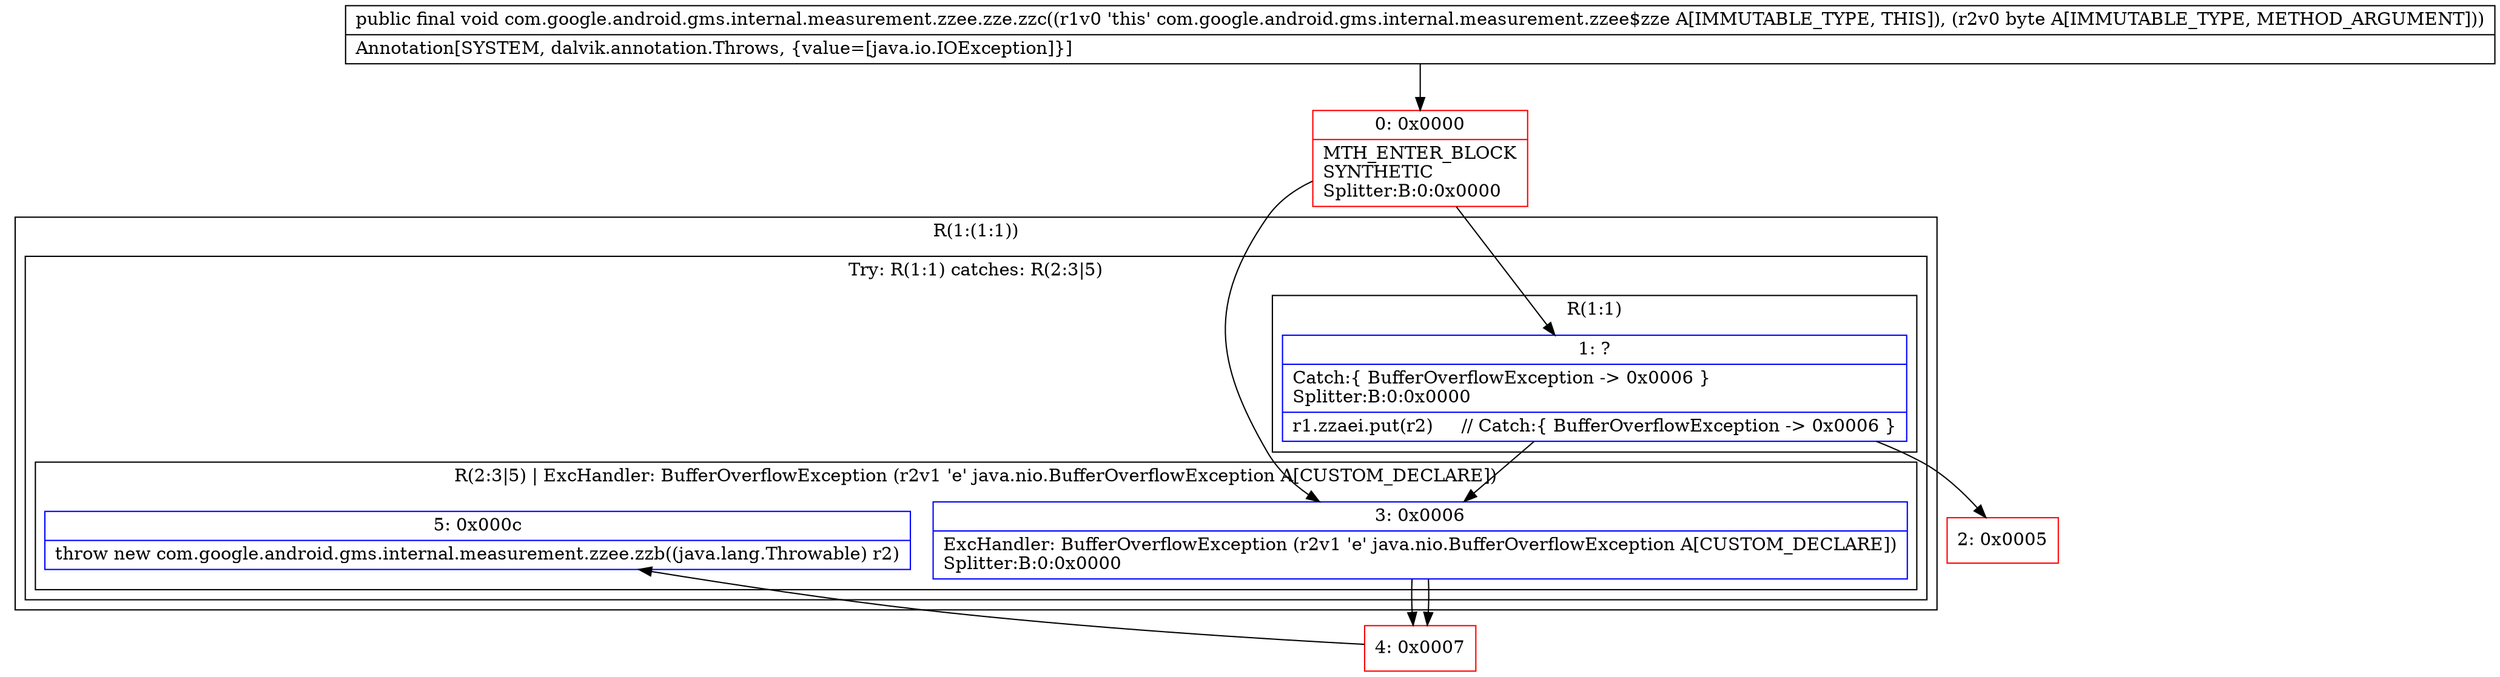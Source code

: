 digraph "CFG forcom.google.android.gms.internal.measurement.zzee.zze.zzc(B)V" {
subgraph cluster_Region_1216034501 {
label = "R(1:(1:1))";
node [shape=record,color=blue];
subgraph cluster_TryCatchRegion_2120355548 {
label = "Try: R(1:1) catches: R(2:3|5)";
node [shape=record,color=blue];
subgraph cluster_Region_105454201 {
label = "R(1:1)";
node [shape=record,color=blue];
Node_1 [shape=record,label="{1\:\ ?|Catch:\{ BufferOverflowException \-\> 0x0006 \}\lSplitter:B:0:0x0000\l|r1.zzaei.put(r2)     \/\/ Catch:\{ BufferOverflowException \-\> 0x0006 \}\l}"];
}
subgraph cluster_Region_686642621 {
label = "R(2:3|5) | ExcHandler: BufferOverflowException (r2v1 'e' java.nio.BufferOverflowException A[CUSTOM_DECLARE])\l";
node [shape=record,color=blue];
Node_3 [shape=record,label="{3\:\ 0x0006|ExcHandler: BufferOverflowException (r2v1 'e' java.nio.BufferOverflowException A[CUSTOM_DECLARE])\lSplitter:B:0:0x0000\l}"];
Node_5 [shape=record,label="{5\:\ 0x000c|throw new com.google.android.gms.internal.measurement.zzee.zzb((java.lang.Throwable) r2)\l}"];
}
}
}
subgraph cluster_Region_686642621 {
label = "R(2:3|5) | ExcHandler: BufferOverflowException (r2v1 'e' java.nio.BufferOverflowException A[CUSTOM_DECLARE])\l";
node [shape=record,color=blue];
Node_3 [shape=record,label="{3\:\ 0x0006|ExcHandler: BufferOverflowException (r2v1 'e' java.nio.BufferOverflowException A[CUSTOM_DECLARE])\lSplitter:B:0:0x0000\l}"];
Node_5 [shape=record,label="{5\:\ 0x000c|throw new com.google.android.gms.internal.measurement.zzee.zzb((java.lang.Throwable) r2)\l}"];
}
Node_0 [shape=record,color=red,label="{0\:\ 0x0000|MTH_ENTER_BLOCK\lSYNTHETIC\lSplitter:B:0:0x0000\l}"];
Node_2 [shape=record,color=red,label="{2\:\ 0x0005}"];
Node_4 [shape=record,color=red,label="{4\:\ 0x0007}"];
MethodNode[shape=record,label="{public final void com.google.android.gms.internal.measurement.zzee.zze.zzc((r1v0 'this' com.google.android.gms.internal.measurement.zzee$zze A[IMMUTABLE_TYPE, THIS]), (r2v0 byte A[IMMUTABLE_TYPE, METHOD_ARGUMENT]))  | Annotation[SYSTEM, dalvik.annotation.Throws, \{value=[java.io.IOException]\}]\l}"];
MethodNode -> Node_0;
Node_1 -> Node_2;
Node_1 -> Node_3;
Node_3 -> Node_4;
Node_3 -> Node_4;
Node_0 -> Node_1;
Node_0 -> Node_3;
Node_4 -> Node_5;
}

